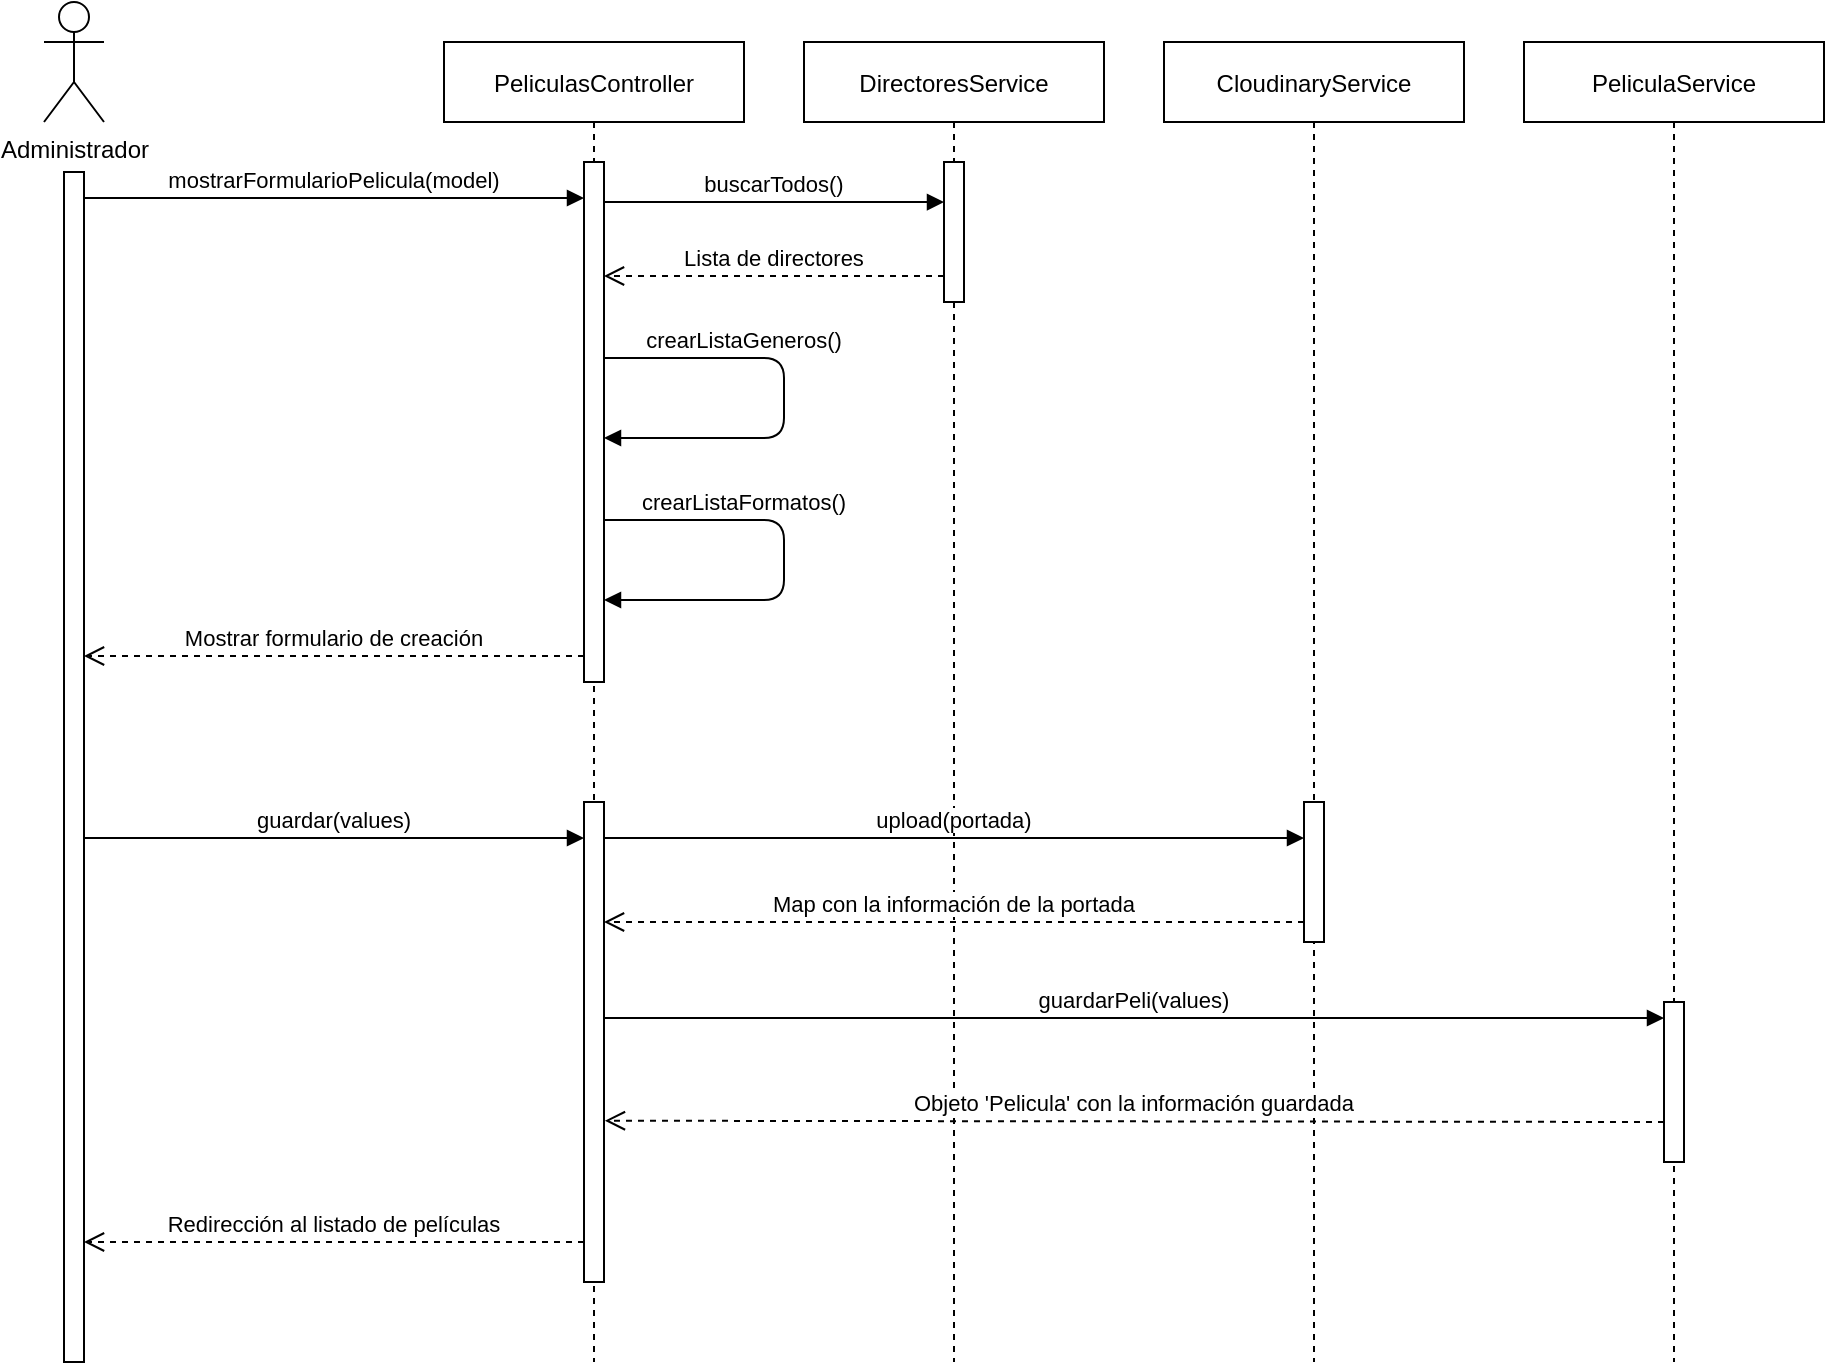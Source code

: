 <mxfile version="18.2.1" type="device" pages="5"><diagram id="OSmtqPfYrE3mw6EYDv1X" name="Crear una película"><mxGraphModel dx="2831" dy="762" grid="1" gridSize="10" guides="1" tooltips="1" connect="1" arrows="1" fold="1" page="1" pageScale="1" pageWidth="1169" pageHeight="827" math="0" shadow="0"><root><mxCell id="0"/><mxCell id="1" parent="0"/><mxCell id="-XKH75kX6dkeIcY6UJxI-1" value="PeliculasController" style="shape=umlLifeline;perimeter=lifelinePerimeter;container=1;collapsible=0;recursiveResize=0;rounded=0;shadow=0;strokeWidth=1;" vertex="1" parent="1"><mxGeometry x="180" y="80" width="150" height="660" as="geometry"/></mxCell><mxCell id="-XKH75kX6dkeIcY6UJxI-2" value="" style="points=[];perimeter=orthogonalPerimeter;rounded=0;shadow=0;strokeWidth=1;" vertex="1" parent="-XKH75kX6dkeIcY6UJxI-1"><mxGeometry x="70" y="60" width="10" height="260" as="geometry"/></mxCell><mxCell id="-XKH75kX6dkeIcY6UJxI-3" value="Mostrar formulario de creación" style="verticalAlign=bottom;endArrow=open;dashed=1;endSize=8;exitX=0;exitY=0.95;shadow=0;strokeWidth=1;" edge="1" parent="1" source="-XKH75kX6dkeIcY6UJxI-2" target="-XKH75kX6dkeIcY6UJxI-6"><mxGeometry relative="1" as="geometry"><mxPoint x="275" y="236" as="targetPoint"/></mxGeometry></mxCell><mxCell id="-XKH75kX6dkeIcY6UJxI-4" value="mostrarFormularioPelicula(model)" style="verticalAlign=bottom;endArrow=block;entryX=0;entryY=0;shadow=0;strokeWidth=1;" edge="1" parent="1"><mxGeometry relative="1" as="geometry"><mxPoint y="158.0" as="sourcePoint"/><mxPoint x="250" y="158.0" as="targetPoint"/></mxGeometry></mxCell><mxCell id="-XKH75kX6dkeIcY6UJxI-5" value="Administrador" style="shape=umlActor;verticalLabelPosition=bottom;verticalAlign=top;html=1;outlineConnect=0;" vertex="1" parent="1"><mxGeometry x="-20" y="60" width="30" height="60" as="geometry"/></mxCell><mxCell id="-XKH75kX6dkeIcY6UJxI-6" value="" style="points=[];perimeter=orthogonalPerimeter;rounded=0;shadow=0;strokeWidth=1;" vertex="1" parent="1"><mxGeometry x="-10" y="145" width="10" height="595" as="geometry"/></mxCell><mxCell id="-XKH75kX6dkeIcY6UJxI-7" value="DirectoresService" style="shape=umlLifeline;perimeter=lifelinePerimeter;container=1;collapsible=0;recursiveResize=0;rounded=0;shadow=0;strokeWidth=1;" vertex="1" parent="1"><mxGeometry x="360" y="80" width="150" height="660" as="geometry"/></mxCell><mxCell id="-XKH75kX6dkeIcY6UJxI-8" value="" style="points=[];perimeter=orthogonalPerimeter;rounded=0;shadow=0;strokeWidth=1;" vertex="1" parent="-XKH75kX6dkeIcY6UJxI-7"><mxGeometry x="70" y="60" width="10" height="70" as="geometry"/></mxCell><mxCell id="-XKH75kX6dkeIcY6UJxI-9" value="buscarTodos()" style="verticalAlign=bottom;endArrow=block;shadow=0;strokeWidth=1;entryX=0;entryY=0.286;entryDx=0;entryDy=0;entryPerimeter=0;" edge="1" parent="1" target="-XKH75kX6dkeIcY6UJxI-8"><mxGeometry relative="1" as="geometry"><mxPoint x="260" y="160" as="sourcePoint"/><mxPoint x="400" y="160" as="targetPoint"/></mxGeometry></mxCell><mxCell id="-XKH75kX6dkeIcY6UJxI-10" value="Lista de directores" style="verticalAlign=bottom;endArrow=open;dashed=1;endSize=8;shadow=0;strokeWidth=1;" edge="1" parent="1"><mxGeometry relative="1" as="geometry"><mxPoint x="260" y="197.0" as="targetPoint"/><mxPoint x="430" y="197" as="sourcePoint"/></mxGeometry></mxCell><mxCell id="-XKH75kX6dkeIcY6UJxI-11" value="crearListaGeneros()" style="verticalAlign=bottom;endArrow=block;shadow=0;strokeWidth=1;" edge="1" parent="1"><mxGeometry x="-0.364" relative="1" as="geometry"><mxPoint x="260" y="238" as="sourcePoint"/><mxPoint x="260" y="278" as="targetPoint"/><Array as="points"><mxPoint x="350" y="238"/><mxPoint x="350" y="278"/></Array><mxPoint as="offset"/></mxGeometry></mxCell><mxCell id="-XKH75kX6dkeIcY6UJxI-12" value="crearListaFormatos()" style="verticalAlign=bottom;endArrow=block;shadow=0;strokeWidth=1;" edge="1" parent="1"><mxGeometry x="-0.364" relative="1" as="geometry"><mxPoint x="260" y="319" as="sourcePoint"/><mxPoint x="260" y="359" as="targetPoint"/><Array as="points"><mxPoint x="350" y="319"/><mxPoint x="350" y="359"/></Array><mxPoint as="offset"/></mxGeometry></mxCell><mxCell id="-XKH75kX6dkeIcY6UJxI-13" value="guardar(values)" style="verticalAlign=bottom;endArrow=block;entryX=0;entryY=0;shadow=0;strokeWidth=1;" edge="1" parent="1"><mxGeometry relative="1" as="geometry"><mxPoint y="478" as="sourcePoint"/><mxPoint x="250" y="478" as="targetPoint"/></mxGeometry></mxCell><mxCell id="-XKH75kX6dkeIcY6UJxI-14" value="" style="points=[];perimeter=orthogonalPerimeter;rounded=0;shadow=0;strokeWidth=1;" vertex="1" parent="1"><mxGeometry x="250" y="460" width="10" height="240" as="geometry"/></mxCell><mxCell id="-XKH75kX6dkeIcY6UJxI-15" value="CloudinaryService" style="shape=umlLifeline;perimeter=lifelinePerimeter;container=1;collapsible=0;recursiveResize=0;rounded=0;shadow=0;strokeWidth=1;" vertex="1" parent="1"><mxGeometry x="540" y="80" width="150" height="660" as="geometry"/></mxCell><mxCell id="-XKH75kX6dkeIcY6UJxI-16" value="" style="points=[];perimeter=orthogonalPerimeter;rounded=0;shadow=0;strokeWidth=1;" vertex="1" parent="-XKH75kX6dkeIcY6UJxI-15"><mxGeometry x="70" y="380" width="10" height="70" as="geometry"/></mxCell><mxCell id="-XKH75kX6dkeIcY6UJxI-17" value="PeliculaService" style="shape=umlLifeline;perimeter=lifelinePerimeter;container=1;collapsible=0;recursiveResize=0;rounded=0;shadow=0;strokeWidth=1;" vertex="1" parent="1"><mxGeometry x="720" y="80" width="150" height="660" as="geometry"/></mxCell><mxCell id="-XKH75kX6dkeIcY6UJxI-18" value="" style="points=[];perimeter=orthogonalPerimeter;rounded=0;shadow=0;strokeWidth=1;" vertex="1" parent="-XKH75kX6dkeIcY6UJxI-17"><mxGeometry x="70" y="480" width="10" height="80" as="geometry"/></mxCell><mxCell id="-XKH75kX6dkeIcY6UJxI-19" value="upload(portada)" style="verticalAlign=bottom;endArrow=block;shadow=0;strokeWidth=1;" edge="1" parent="1"><mxGeometry relative="1" as="geometry"><mxPoint x="260" y="478" as="sourcePoint"/><mxPoint x="610" y="478" as="targetPoint"/></mxGeometry></mxCell><mxCell id="-XKH75kX6dkeIcY6UJxI-20" value="Map con la información de la portada" style="verticalAlign=bottom;endArrow=open;dashed=1;endSize=8;exitX=0;exitY=0.95;shadow=0;strokeWidth=1;" edge="1" parent="1"><mxGeometry relative="1" as="geometry"><mxPoint x="260" y="520" as="targetPoint"/><mxPoint x="610" y="520" as="sourcePoint"/></mxGeometry></mxCell><mxCell id="-XKH75kX6dkeIcY6UJxI-21" value="guardarPeli(values)" style="verticalAlign=bottom;endArrow=block;shadow=0;strokeWidth=1;" edge="1" parent="1"><mxGeometry relative="1" as="geometry"><mxPoint x="260" y="568" as="sourcePoint"/><mxPoint x="790" y="568" as="targetPoint"/></mxGeometry></mxCell><mxCell id="-XKH75kX6dkeIcY6UJxI-22" value="Objeto 'Pelicula' con la información guardada" style="verticalAlign=bottom;endArrow=open;dashed=1;endSize=8;exitX=0;exitY=0.95;shadow=0;strokeWidth=1;entryX=1.046;entryY=0.664;entryDx=0;entryDy=0;entryPerimeter=0;" edge="1" parent="1" target="-XKH75kX6dkeIcY6UJxI-14"><mxGeometry relative="1" as="geometry"><mxPoint x="440" y="620" as="targetPoint"/><mxPoint x="790" y="620" as="sourcePoint"/></mxGeometry></mxCell><mxCell id="-XKH75kX6dkeIcY6UJxI-23" value="Redirección al listado de películas" style="verticalAlign=bottom;endArrow=open;dashed=1;endSize=8;exitX=0;exitY=0.95;shadow=0;strokeWidth=1;" edge="1" parent="1"><mxGeometry relative="1" as="geometry"><mxPoint y="680" as="targetPoint"/><mxPoint x="250" y="680" as="sourcePoint"/></mxGeometry></mxCell></root></mxGraphModel></diagram><diagram id="kgpKYQtTHZ0yAKxKKP6v" name="Crear un director"><mxGraphModel dx="3066" dy="1016" grid="1" gridSize="10" guides="1" tooltips="1" connect="1" arrows="1" fold="1" page="1" pageScale="1" pageWidth="850" pageHeight="1100" math="0" shadow="0"><root><mxCell id="0"/><mxCell id="1" parent="0"/><mxCell id="3nuBFxr9cyL0pnOWT2aG-5" value="DirectoresController" style="shape=umlLifeline;perimeter=lifelinePerimeter;container=1;collapsible=0;recursiveResize=0;rounded=0;shadow=0;strokeWidth=1;" parent="1" vertex="1"><mxGeometry x="180" y="80" width="150" height="440" as="geometry"/></mxCell><mxCell id="3nuBFxr9cyL0pnOWT2aG-6" value="" style="points=[];perimeter=orthogonalPerimeter;rounded=0;shadow=0;strokeWidth=1;" parent="3nuBFxr9cyL0pnOWT2aG-5" vertex="1"><mxGeometry x="70" y="60" width="10" height="90" as="geometry"/></mxCell><mxCell id="3nuBFxr9cyL0pnOWT2aG-7" value="Mostrar formulario de creación" style="verticalAlign=bottom;endArrow=open;dashed=1;endSize=8;exitX=0;exitY=0.95;shadow=0;strokeWidth=1;" parent="1" edge="1"><mxGeometry relative="1" as="geometry"><mxPoint y="217" as="targetPoint"/><mxPoint x="250" y="217" as="sourcePoint"/></mxGeometry></mxCell><mxCell id="3nuBFxr9cyL0pnOWT2aG-8" value="mostrarFormularioDirector()" style="verticalAlign=bottom;endArrow=block;entryX=0;entryY=0;shadow=0;strokeWidth=1;" parent="1" edge="1"><mxGeometry relative="1" as="geometry"><mxPoint y="158.0" as="sourcePoint"/><mxPoint x="250" y="158.0" as="targetPoint"/></mxGeometry></mxCell><mxCell id="b2JAl6VLFh0a2Jzm4gF9-1" value="Administrador" style="shape=umlActor;verticalLabelPosition=bottom;verticalAlign=top;html=1;outlineConnect=0;" parent="1" vertex="1"><mxGeometry x="-20" y="60" width="30" height="60" as="geometry"/></mxCell><mxCell id="3nuBFxr9cyL0pnOWT2aG-2" value="" style="points=[];perimeter=orthogonalPerimeter;rounded=0;shadow=0;strokeWidth=1;" parent="1" vertex="1"><mxGeometry x="-10" y="145" width="10" height="375" as="geometry"/></mxCell><mxCell id="b2JAl6VLFh0a2Jzm4gF9-4" value="DirectoresService" style="shape=umlLifeline;perimeter=lifelinePerimeter;container=1;collapsible=0;recursiveResize=0;rounded=0;shadow=0;strokeWidth=1;" parent="1" vertex="1"><mxGeometry x="560" y="80" width="150" height="440" as="geometry"/></mxCell><mxCell id="b2JAl6VLFh0a2Jzm4gF9-5" value="" style="points=[];perimeter=orthogonalPerimeter;rounded=0;shadow=0;strokeWidth=1;" parent="b2JAl6VLFh0a2Jzm4gF9-4" vertex="1"><mxGeometry x="70" y="290" width="10" height="70" as="geometry"/></mxCell><mxCell id="b2JAl6VLFh0a2Jzm4gF9-15" value="guardar(values)" style="verticalAlign=bottom;endArrow=block;entryX=0;entryY=0;shadow=0;strokeWidth=1;" parent="1" edge="1"><mxGeometry relative="1" as="geometry"><mxPoint y="288.0" as="sourcePoint"/><mxPoint x="250" y="288.0" as="targetPoint"/></mxGeometry></mxCell><mxCell id="b2JAl6VLFh0a2Jzm4gF9-16" value="" style="points=[];perimeter=orthogonalPerimeter;rounded=0;shadow=0;strokeWidth=1;" parent="1" vertex="1"><mxGeometry x="250" y="270" width="10" height="210" as="geometry"/></mxCell><mxCell id="b2JAl6VLFh0a2Jzm4gF9-17" value="CloudinaryService" style="shape=umlLifeline;perimeter=lifelinePerimeter;container=1;collapsible=0;recursiveResize=0;rounded=0;shadow=0;strokeWidth=1;" parent="1" vertex="1"><mxGeometry x="370" y="80" width="150" height="440" as="geometry"/></mxCell><mxCell id="b2JAl6VLFh0a2Jzm4gF9-18" value="" style="points=[];perimeter=orthogonalPerimeter;rounded=0;shadow=0;strokeWidth=1;" parent="b2JAl6VLFh0a2Jzm4gF9-17" vertex="1"><mxGeometry x="70" y="190" width="10" height="70" as="geometry"/></mxCell><mxCell id="b2JAl6VLFh0a2Jzm4gF9-21" value="upload(foto)" style="verticalAlign=bottom;endArrow=block;shadow=0;strokeWidth=1;entryX=-0.092;entryY=0.254;entryDx=0;entryDy=0;entryPerimeter=0;" parent="1" edge="1" target="b2JAl6VLFh0a2Jzm4gF9-18"><mxGeometry relative="1" as="geometry"><mxPoint x="260" y="288" as="sourcePoint"/><mxPoint x="610" y="288" as="targetPoint"/></mxGeometry></mxCell><mxCell id="b2JAl6VLFh0a2Jzm4gF9-22" value="Map con la información de la foto" style="verticalAlign=bottom;endArrow=open;dashed=1;endSize=8;shadow=0;strokeWidth=1;" parent="1" edge="1"><mxGeometry relative="1" as="geometry"><mxPoint x="260" y="330" as="targetPoint"/><mxPoint x="440" y="330" as="sourcePoint"/></mxGeometry></mxCell><mxCell id="b2JAl6VLFh0a2Jzm4gF9-25" value="Redirección al listado de directores" style="verticalAlign=bottom;endArrow=open;dashed=1;endSize=8;exitX=0;exitY=0.95;shadow=0;strokeWidth=1;" parent="1" edge="1"><mxGeometry relative="1" as="geometry"><mxPoint y="460.0" as="targetPoint"/><mxPoint x="250" y="460.0" as="sourcePoint"/></mxGeometry></mxCell><mxCell id="OohuZVw00bPnrQeAnctl-1" value="Objeto 'Director' con la información guardada" style="verticalAlign=bottom;endArrow=open;dashed=1;endSize=8;exitX=-0.079;exitY=0.971;shadow=0;strokeWidth=1;exitDx=0;exitDy=0;exitPerimeter=0;" edge="1" parent="1" source="b2JAl6VLFh0a2Jzm4gF9-5"><mxGeometry relative="1" as="geometry"><mxPoint x="260" y="437" as="targetPoint"/><mxPoint x="510" y="437" as="sourcePoint"/></mxGeometry></mxCell><mxCell id="OohuZVw00bPnrQeAnctl-2" value="guardarDirector(values)" style="verticalAlign=bottom;endArrow=block;entryX=-0.014;entryY=0.125;shadow=0;strokeWidth=1;entryDx=0;entryDy=0;entryPerimeter=0;" edge="1" parent="1" target="b2JAl6VLFh0a2Jzm4gF9-5"><mxGeometry relative="1" as="geometry"><mxPoint x="260" y="378.0" as="sourcePoint"/><mxPoint x="510" y="378.0" as="targetPoint"/></mxGeometry></mxCell></root></mxGraphModel></diagram><diagram id="Zm-DUqBRzQ4czoVD2Dc7" name="Crear una cuenta"><mxGraphModel dx="3726" dy="1172" grid="1" gridSize="10" guides="1" tooltips="1" connect="1" arrows="1" fold="1" page="1" pageScale="1" pageWidth="1169" pageHeight="827" math="0" shadow="0"><root><mxCell id="0"/><mxCell id="1" parent="0"/><mxCell id="V7uCM0CvGip_qHpIzMWR-1" value="UsuariosRestController" style="shape=umlLifeline;perimeter=lifelinePerimeter;container=1;collapsible=0;recursiveResize=0;rounded=0;shadow=0;strokeWidth=1;" vertex="1" parent="1"><mxGeometry x="180" y="80" width="150" height="570" as="geometry"/></mxCell><mxCell id="V7uCM0CvGip_qHpIzMWR-2" value="" style="points=[];perimeter=orthogonalPerimeter;rounded=0;shadow=0;strokeWidth=1;" vertex="1" parent="V7uCM0CvGip_qHpIzMWR-1"><mxGeometry x="70" y="60" width="10" height="490" as="geometry"/></mxCell><mxCell id="V7uCM0CvGip_qHpIzMWR-3" value="Usuario creado y un código 200" style="verticalAlign=bottom;endArrow=open;dashed=1;endSize=8;exitX=0;exitY=0.95;shadow=0;strokeWidth=1;" edge="1" parent="1"><mxGeometry relative="1" as="geometry"><mxPoint y="597.0" as="targetPoint"/><mxPoint x="250" y="597.0" as="sourcePoint"/></mxGeometry></mxCell><mxCell id="V7uCM0CvGip_qHpIzMWR-4" value="registro(createUsuarioDTO)" style="verticalAlign=bottom;endArrow=block;entryX=0;entryY=0;shadow=0;strokeWidth=1;" edge="1" parent="1"><mxGeometry relative="1" as="geometry"><mxPoint y="158.0" as="sourcePoint"/><mxPoint x="250" y="158.0" as="targetPoint"/></mxGeometry></mxCell><mxCell id="V7uCM0CvGip_qHpIzMWR-5" value="Cliente" style="shape=umlActor;verticalLabelPosition=bottom;verticalAlign=top;html=1;outlineConnect=0;" vertex="1" parent="1"><mxGeometry x="-20" y="60" width="30" height="60" as="geometry"/></mxCell><mxCell id="V7uCM0CvGip_qHpIzMWR-6" value="" style="points=[];perimeter=orthogonalPerimeter;rounded=0;shadow=0;strokeWidth=1;" vertex="1" parent="1"><mxGeometry x="-10" y="145" width="10" height="485" as="geometry"/></mxCell><mxCell id="V7uCM0CvGip_qHpIzMWR-7" value="UsuarioService" style="shape=umlLifeline;perimeter=lifelinePerimeter;container=1;collapsible=0;recursiveResize=0;rounded=0;shadow=0;strokeWidth=1;" vertex="1" parent="1"><mxGeometry x="360" y="80" width="150" height="570" as="geometry"/></mxCell><mxCell id="V7uCM0CvGip_qHpIzMWR-8" value="" style="points=[];perimeter=orthogonalPerimeter;rounded=0;shadow=0;strokeWidth=1;" vertex="1" parent="V7uCM0CvGip_qHpIzMWR-7"><mxGeometry x="70" y="70" width="10" height="70" as="geometry"/></mxCell><mxCell id="V7uCM0CvGip_qHpIzMWR-15" value="UsuarioMapper" style="shape=umlLifeline;perimeter=lifelinePerimeter;container=1;collapsible=0;recursiveResize=0;rounded=0;shadow=0;strokeWidth=1;" vertex="1" parent="1"><mxGeometry x="540" y="80" width="150" height="570" as="geometry"/></mxCell><mxCell id="V7uCM0CvGip_qHpIzMWR-16" value="" style="points=[];perimeter=orthogonalPerimeter;rounded=0;shadow=0;strokeWidth=1;" vertex="1" parent="V7uCM0CvGip_qHpIzMWR-15"><mxGeometry x="70" y="160" width="10" height="70" as="geometry"/></mxCell><mxCell id="V7uCM0CvGip_qHpIzMWR-17" value="PerfilService" style="shape=umlLifeline;perimeter=lifelinePerimeter;container=1;collapsible=0;recursiveResize=0;rounded=0;shadow=0;strokeWidth=1;" vertex="1" parent="1"><mxGeometry x="900" y="80" width="150" height="570" as="geometry"/></mxCell><mxCell id="V7uCM0CvGip_qHpIzMWR-18" value="" style="points=[];perimeter=orthogonalPerimeter;rounded=0;shadow=0;strokeWidth=1;" vertex="1" parent="V7uCM0CvGip_qHpIzMWR-17"><mxGeometry x="70" y="360" width="10" height="60" as="geometry"/></mxCell><mxCell id="V7uCM0CvGip_qHpIzMWR-24" value="buscarEmail(email)" style="verticalAlign=bottom;endArrow=block;entryX=-0.009;entryY=0.256;shadow=0;strokeWidth=1;entryDx=0;entryDy=0;entryPerimeter=0;" edge="1" parent="1"><mxGeometry relative="1" as="geometry"><mxPoint x="260" y="168.0" as="sourcePoint"/><mxPoint x="429.91" y="167.92" as="targetPoint"/></mxGeometry></mxCell><mxCell id="V7uCM0CvGip_qHpIzMWR-26" value="¿El usuario existe en la bbdd?" style="verticalAlign=bottom;endArrow=open;dashed=1;endSize=8;exitX=0;exitY=0.95;shadow=0;strokeWidth=1;" edge="1" parent="1"><mxGeometry relative="1" as="geometry"><mxPoint x="260" y="207" as="targetPoint"/><mxPoint x="430" y="207.0" as="sourcePoint"/></mxGeometry></mxCell><mxCell id="V7uCM0CvGip_qHpIzMWR-27" value="Si el usuario existe, se devuelve un error" style="verticalAlign=bottom;endArrow=open;dashed=1;endSize=8;exitX=0;exitY=0.95;shadow=0;strokeWidth=1;" edge="1" parent="1"><mxGeometry relative="1" as="geometry"><mxPoint y="217.0" as="targetPoint"/><mxPoint x="250" y="217.0" as="sourcePoint"/></mxGeometry></mxCell><mxCell id="V7uCM0CvGip_qHpIzMWR-28" value="toUsuario(createUsuarioDTO)" style="verticalAlign=bottom;endArrow=block;shadow=0;strokeWidth=1;" edge="1" parent="1" target="V7uCM0CvGip_qHpIzMWR-16"><mxGeometry relative="1" as="geometry"><mxPoint x="260" y="248.0" as="sourcePoint"/><mxPoint x="510" y="248.0" as="targetPoint"/></mxGeometry></mxCell><mxCell id="V7uCM0CvGip_qHpIzMWR-29" value="CreateUsuarioDTO convertido a Usuario" style="verticalAlign=bottom;endArrow=open;dashed=1;endSize=8;exitX=-0.113;exitY=0.941;shadow=0;strokeWidth=1;exitDx=0;exitDy=0;exitPerimeter=0;" edge="1" parent="1"><mxGeometry relative="1" as="geometry"><mxPoint x="260" y="301.0" as="targetPoint"/><mxPoint x="608.87" y="299.87" as="sourcePoint"/></mxGeometry></mxCell><mxCell id="V7uCM0CvGip_qHpIzMWR-30" value="buscarPerfil(2)" style="verticalAlign=bottom;endArrow=block;shadow=0;strokeWidth=1;entryX=-0.3;entryY=0.15;entryDx=0;entryDy=0;entryPerimeter=0;" edge="1" parent="1" target="V7uCM0CvGip_qHpIzMWR-18"><mxGeometry relative="1" as="geometry"><mxPoint x="260" y="448.0" as="sourcePoint"/><mxPoint x="610" y="448.0" as="targetPoint"/></mxGeometry></mxCell><mxCell id="V7uCM0CvGip_qHpIzMWR-31" value="Objeto 'Perfil' encontrado" style="verticalAlign=bottom;endArrow=open;dashed=1;endSize=8;shadow=0;strokeWidth=1;exitX=-0.233;exitY=0.833;exitDx=0;exitDy=0;exitPerimeter=0;" edge="1" parent="1" source="V7uCM0CvGip_qHpIzMWR-18"><mxGeometry relative="1" as="geometry"><mxPoint x="260" y="490" as="targetPoint"/><mxPoint x="790" y="490" as="sourcePoint"/></mxGeometry></mxCell><mxCell id="V7uCM0CvGip_qHpIzMWR-32" value="PasswordEncoder" style="shape=umlLifeline;perimeter=lifelinePerimeter;container=1;collapsible=0;recursiveResize=0;rounded=0;shadow=0;strokeWidth=1;" vertex="1" parent="1"><mxGeometry x="721" y="80" width="150" height="570" as="geometry"/></mxCell><mxCell id="V7uCM0CvGip_qHpIzMWR-33" value="" style="points=[];perimeter=orthogonalPerimeter;rounded=0;shadow=0;strokeWidth=1;" vertex="1" parent="V7uCM0CvGip_qHpIzMWR-32"><mxGeometry x="70" y="260" width="10" height="70" as="geometry"/></mxCell><mxCell id="V7uCM0CvGip_qHpIzMWR-34" value="encode(contraseña)" style="verticalAlign=bottom;endArrow=block;shadow=0;strokeWidth=1;entryX=-0.25;entryY=0.119;entryDx=0;entryDy=0;entryPerimeter=0;" edge="1" parent="1" target="V7uCM0CvGip_qHpIzMWR-33"><mxGeometry relative="1" as="geometry"><mxPoint x="260" y="348.0" as="sourcePoint"/><mxPoint x="610" y="348.0" as="targetPoint"/></mxGeometry></mxCell><mxCell id="V7uCM0CvGip_qHpIzMWR-35" value="Contraseña codificada" style="verticalAlign=bottom;endArrow=open;dashed=1;endSize=8;exitX=-0.083;exitY=0.869;shadow=0;strokeWidth=1;exitDx=0;exitDy=0;exitPerimeter=0;" edge="1" parent="1" source="V7uCM0CvGip_qHpIzMWR-33"><mxGeometry relative="1" as="geometry"><mxPoint x="260" y="401.0" as="targetPoint"/><mxPoint x="608.87" y="399.87" as="sourcePoint"/></mxGeometry></mxCell><mxCell id="V7uCM0CvGip_qHpIzMWR-36" value="MailService" style="shape=umlLifeline;perimeter=lifelinePerimeter;container=1;collapsible=0;recursiveResize=0;rounded=0;shadow=0;strokeWidth=1;" vertex="1" parent="1"><mxGeometry x="1080" y="80" width="150" height="570" as="geometry"/></mxCell><mxCell id="V7uCM0CvGip_qHpIzMWR-37" value="" style="points=[];perimeter=orthogonalPerimeter;rounded=0;shadow=0;strokeWidth=1;" vertex="1" parent="V7uCM0CvGip_qHpIzMWR-36"><mxGeometry x="70" y="438" width="10" height="60" as="geometry"/></mxCell><mxCell id="V7uCM0CvGip_qHpIzMWR-38" value="sendEmail(values)" style="verticalAlign=bottom;endArrow=block;shadow=0;strokeWidth=1;" edge="1" parent="1"><mxGeometry relative="1" as="geometry"><mxPoint x="260" y="528" as="sourcePoint"/><mxPoint x="1150" y="530" as="targetPoint"/></mxGeometry></mxCell><mxCell id="V7uCM0CvGip_qHpIzMWR-39" value="Email enviado al correo introducido por el usuario" style="verticalAlign=bottom;endArrow=open;dashed=1;endSize=8;shadow=0;strokeWidth=1;exitX=-0.317;exitY=0.797;exitDx=0;exitDy=0;exitPerimeter=0;" edge="1" parent="1" source="V7uCM0CvGip_qHpIzMWR-37"><mxGeometry relative="1" as="geometry"><mxPoint x="260" y="570" as="targetPoint"/><mxPoint x="967.67" y="569.98" as="sourcePoint"/></mxGeometry></mxCell></root></mxGraphModel></diagram><diagram id="zrF_FLgyu-WitZOrRpDx" name="Iniciar sesión"><mxGraphModel dx="2831" dy="762" grid="1" gridSize="10" guides="1" tooltips="1" connect="1" arrows="1" fold="1" page="1" pageScale="1" pageWidth="1169" pageHeight="827" math="0" shadow="0"><root><mxCell id="0"/><mxCell id="1" parent="0"/><mxCell id="L3Te0-UmRhhzfA8O9_dt-1" value="UsuariosRestController" style="shape=umlLifeline;perimeter=lifelinePerimeter;container=1;collapsible=0;recursiveResize=0;rounded=0;shadow=0;strokeWidth=1;" vertex="1" parent="1"><mxGeometry x="180" y="80" width="150" height="230" as="geometry"/></mxCell><mxCell id="L3Te0-UmRhhzfA8O9_dt-2" value="" style="points=[];perimeter=orthogonalPerimeter;rounded=0;shadow=0;strokeWidth=1;" vertex="1" parent="L3Te0-UmRhhzfA8O9_dt-1"><mxGeometry x="70" y="60" width="10" height="140" as="geometry"/></mxCell><mxCell id="L3Te0-UmRhhzfA8O9_dt-4" value="login(values)" style="verticalAlign=bottom;endArrow=block;entryX=0;entryY=0;shadow=0;strokeWidth=1;" edge="1" parent="1"><mxGeometry relative="1" as="geometry"><mxPoint y="158" as="sourcePoint"/><mxPoint x="250" y="158" as="targetPoint"/></mxGeometry></mxCell><mxCell id="L3Te0-UmRhhzfA8O9_dt-5" value="Cliente" style="shape=umlActor;verticalLabelPosition=bottom;verticalAlign=top;html=1;outlineConnect=0;" vertex="1" parent="1"><mxGeometry x="-20" y="60" width="30" height="60" as="geometry"/></mxCell><mxCell id="L3Te0-UmRhhzfA8O9_dt-6" value="" style="points=[];perimeter=orthogonalPerimeter;rounded=0;shadow=0;strokeWidth=1;" vertex="1" parent="1"><mxGeometry x="-10" y="145" width="10" height="135" as="geometry"/></mxCell><mxCell id="L3Te0-UmRhhzfA8O9_dt-7" value="UsuarioService" style="shape=umlLifeline;perimeter=lifelinePerimeter;container=1;collapsible=0;recursiveResize=0;rounded=0;shadow=0;strokeWidth=1;" vertex="1" parent="1"><mxGeometry x="360" y="80" width="150" height="230" as="geometry"/></mxCell><mxCell id="L3Te0-UmRhhzfA8O9_dt-8" value="" style="points=[];perimeter=orthogonalPerimeter;rounded=0;shadow=0;strokeWidth=1;" vertex="1" parent="L3Te0-UmRhhzfA8O9_dt-7"><mxGeometry x="70" y="70" width="10" height="70" as="geometry"/></mxCell><mxCell id="L3Te0-UmRhhzfA8O9_dt-13" value="usuarioEncontrado(values)" style="verticalAlign=bottom;endArrow=block;entryX=-0.009;entryY=0.256;shadow=0;strokeWidth=1;entryDx=0;entryDy=0;entryPerimeter=0;" edge="1" parent="1"><mxGeometry relative="1" as="geometry"><mxPoint x="260" y="168" as="sourcePoint"/><mxPoint x="429.91" y="167.92" as="targetPoint"/></mxGeometry></mxCell><mxCell id="L3Te0-UmRhhzfA8O9_dt-14" value="¿El usuario existe en la bbdd?" style="verticalAlign=bottom;endArrow=open;dashed=1;endSize=8;exitX=0;exitY=0.95;shadow=0;strokeWidth=1;" edge="1" parent="1"><mxGeometry relative="1" as="geometry"><mxPoint x="260" y="207" as="targetPoint"/><mxPoint x="430" y="207.0" as="sourcePoint"/></mxGeometry></mxCell><mxCell id="L3Te0-UmRhhzfA8O9_dt-15" value="Si el usuario no existe se devuelve un 404" style="verticalAlign=bottom;endArrow=open;dashed=1;endSize=8;exitX=0;exitY=0.95;shadow=0;strokeWidth=1;" edge="1" parent="1"><mxGeometry relative="1" as="geometry"><mxPoint y="217.0" as="targetPoint"/><mxPoint x="250" y="217.0" as="sourcePoint"/></mxGeometry></mxCell><mxCell id="L3Te0-UmRhhzfA8O9_dt-28" value="Si el usuario existe se devuelve un 200" style="verticalAlign=bottom;endArrow=open;dashed=1;endSize=8;exitX=0;exitY=0.95;shadow=0;strokeWidth=1;" edge="1" parent="1"><mxGeometry relative="1" as="geometry"><mxPoint y="251.0" as="targetPoint"/><mxPoint x="250" y="251.0" as="sourcePoint"/></mxGeometry></mxCell></root></mxGraphModel></diagram><diagram id="m3IhQLnLjFBf5TU-eCrd" name="Nuevo pedido"><mxGraphModel dx="3016" dy="847" grid="1" gridSize="10" guides="1" tooltips="1" connect="1" arrows="1" fold="1" page="1" pageScale="1" pageWidth="1169" pageHeight="827" math="0" shadow="0"><root><mxCell id="0"/><mxCell id="1" parent="0"/><mxCell id="7f6cpGnK7xHxIBjx_hif-1" value="UsuariosRestController" style="shape=umlLifeline;perimeter=lifelinePerimeter;container=1;collapsible=0;recursiveResize=0;rounded=0;shadow=0;strokeWidth=1;" vertex="1" parent="1"><mxGeometry x="180" y="80" width="150" height="570" as="geometry"/></mxCell><mxCell id="7f6cpGnK7xHxIBjx_hif-2" value="" style="points=[];perimeter=orthogonalPerimeter;rounded=0;shadow=0;strokeWidth=1;" vertex="1" parent="7f6cpGnK7xHxIBjx_hif-1"><mxGeometry x="70" y="60" width="10" height="490" as="geometry"/></mxCell><mxCell id="7f6cpGnK7xHxIBjx_hif-3" value="Pedido creado y un código 200" style="verticalAlign=bottom;endArrow=open;dashed=1;endSize=8;exitX=0;exitY=0.95;shadow=0;strokeWidth=1;" edge="1" parent="1"><mxGeometry relative="1" as="geometry"><mxPoint y="597.0" as="targetPoint"/><mxPoint x="250" y="597.0" as="sourcePoint"/></mxGeometry></mxCell><mxCell id="7f6cpGnK7xHxIBjx_hif-4" value="anhadirPedidoUsuario(values)" style="verticalAlign=bottom;endArrow=block;entryX=0;entryY=0;shadow=0;strokeWidth=1;" edge="1" parent="1"><mxGeometry relative="1" as="geometry"><mxPoint y="158" as="sourcePoint"/><mxPoint x="250" y="158" as="targetPoint"/></mxGeometry></mxCell><mxCell id="7f6cpGnK7xHxIBjx_hif-5" value="Cliente" style="shape=umlActor;verticalLabelPosition=bottom;verticalAlign=top;html=1;outlineConnect=0;" vertex="1" parent="1"><mxGeometry x="-20" y="60" width="30" height="60" as="geometry"/></mxCell><mxCell id="7f6cpGnK7xHxIBjx_hif-6" value="" style="points=[];perimeter=orthogonalPerimeter;rounded=0;shadow=0;strokeWidth=1;" vertex="1" parent="1"><mxGeometry x="-10" y="145" width="10" height="485" as="geometry"/></mxCell><mxCell id="7f6cpGnK7xHxIBjx_hif-7" value="UsuarioService" style="shape=umlLifeline;perimeter=lifelinePerimeter;container=1;collapsible=0;recursiveResize=0;rounded=0;shadow=0;strokeWidth=1;" vertex="1" parent="1"><mxGeometry x="360" y="80" width="150" height="570" as="geometry"/></mxCell><mxCell id="7f6cpGnK7xHxIBjx_hif-8" value="" style="points=[];perimeter=orthogonalPerimeter;rounded=0;shadow=0;strokeWidth=1;" vertex="1" parent="7f6cpGnK7xHxIBjx_hif-7"><mxGeometry x="70" y="70" width="10" height="70" as="geometry"/></mxCell><mxCell id="7f6cpGnK7xHxIBjx_hif-9" value="PeliculaMapper" style="shape=umlLifeline;perimeter=lifelinePerimeter;container=1;collapsible=0;recursiveResize=0;rounded=0;shadow=0;strokeWidth=1;" vertex="1" parent="1"><mxGeometry x="540" y="80" width="150" height="570" as="geometry"/></mxCell><mxCell id="7f6cpGnK7xHxIBjx_hif-10" value="" style="points=[];perimeter=orthogonalPerimeter;rounded=0;shadow=0;strokeWidth=1;" vertex="1" parent="7f6cpGnK7xHxIBjx_hif-9"><mxGeometry x="70" y="160" width="10" height="70" as="geometry"/></mxCell><mxCell id="7f6cpGnK7xHxIBjx_hif-13" value="buscarPorId(id)" style="verticalAlign=bottom;endArrow=block;entryX=-0.009;entryY=0.256;shadow=0;strokeWidth=1;entryDx=0;entryDy=0;entryPerimeter=0;" edge="1" parent="1"><mxGeometry relative="1" as="geometry"><mxPoint x="260" y="168" as="sourcePoint"/><mxPoint x="429.91" y="167.92" as="targetPoint"/></mxGeometry></mxCell><mxCell id="7f6cpGnK7xHxIBjx_hif-14" value="¿El usuario existe en la bbdd?" style="verticalAlign=bottom;endArrow=open;dashed=1;endSize=8;exitX=0;exitY=0.95;shadow=0;strokeWidth=1;" edge="1" parent="1"><mxGeometry relative="1" as="geometry"><mxPoint x="260" y="207" as="targetPoint"/><mxPoint x="430" y="207.0" as="sourcePoint"/></mxGeometry></mxCell><mxCell id="7f6cpGnK7xHxIBjx_hif-15" value="Si el usuario existe se devuelve un error 404" style="verticalAlign=bottom;endArrow=open;dashed=1;endSize=8;exitX=0;exitY=0.95;shadow=0;strokeWidth=1;" edge="1" parent="1"><mxGeometry relative="1" as="geometry"><mxPoint y="217.0" as="targetPoint"/><mxPoint x="250" y="217.0" as="sourcePoint"/></mxGeometry></mxCell><mxCell id="7f6cpGnK7xHxIBjx_hif-16" value="toListPelicula(peliculasPedidoDTO)" style="verticalAlign=bottom;endArrow=block;shadow=0;strokeWidth=1;" edge="1" parent="1" target="7f6cpGnK7xHxIBjx_hif-10"><mxGeometry relative="1" as="geometry"><mxPoint x="260" y="248" as="sourcePoint"/><mxPoint x="510" y="248.0" as="targetPoint"/></mxGeometry></mxCell><mxCell id="7f6cpGnK7xHxIBjx_hif-17" value="List&lt;PeliculasPedidoDTO&gt; convertido a List&lt;Pelicula&gt;" style="verticalAlign=bottom;endArrow=open;dashed=1;endSize=8;exitX=-0.113;exitY=0.941;shadow=0;strokeWidth=1;exitDx=0;exitDy=0;exitPerimeter=0;" edge="1" parent="1"><mxGeometry relative="1" as="geometry"><mxPoint x="260" y="301.0" as="targetPoint"/><mxPoint x="608.87" y="299.87" as="sourcePoint"/></mxGeometry></mxCell><mxCell id="7f6cpGnK7xHxIBjx_hif-20" value="PeliculaService" style="shape=umlLifeline;perimeter=lifelinePerimeter;container=1;collapsible=0;recursiveResize=0;rounded=0;shadow=0;strokeWidth=1;" vertex="1" parent="1"><mxGeometry x="721" y="80" width="150" height="570" as="geometry"/></mxCell><mxCell id="7f6cpGnK7xHxIBjx_hif-21" value="" style="points=[];perimeter=orthogonalPerimeter;rounded=0;shadow=0;strokeWidth=1;" vertex="1" parent="7f6cpGnK7xHxIBjx_hif-20"><mxGeometry x="70" y="260" width="10" height="150" as="geometry"/></mxCell><mxCell id="7f6cpGnK7xHxIBjx_hif-22" value="buscarPorID(id)" style="verticalAlign=bottom;endArrow=block;shadow=0;strokeWidth=1;" edge="1" parent="1"><mxGeometry relative="1" as="geometry"><mxPoint x="260" y="348" as="sourcePoint"/><mxPoint x="790" y="350" as="targetPoint"/></mxGeometry></mxCell><mxCell id="7f6cpGnK7xHxIBjx_hif-23" value="Objeto 'Pelicula' encontrado" style="verticalAlign=bottom;endArrow=open;dashed=1;endSize=8;exitX=-0.029;exitY=0.474;shadow=0;strokeWidth=1;exitDx=0;exitDy=0;exitPerimeter=0;" edge="1" parent="1"><mxGeometry relative="1" as="geometry"><mxPoint x="260" y="391.0" as="targetPoint"/><mxPoint x="790.71" y="391.62" as="sourcePoint"/></mxGeometry></mxCell><mxCell id="7f6cpGnK7xHxIBjx_hif-30" value="guardarPeli(peli)" style="verticalAlign=bottom;endArrow=block;shadow=0;strokeWidth=1;entryX=0.101;entryY=0.594;entryDx=0;entryDy=0;entryPerimeter=0;" edge="1" parent="1" target="7f6cpGnK7xHxIBjx_hif-21"><mxGeometry relative="1" as="geometry"><mxPoint x="260" y="428" as="sourcePoint"/><mxPoint x="790" y="430" as="targetPoint"/></mxGeometry></mxCell><mxCell id="7f6cpGnK7xHxIBjx_hif-31" value="Objeto 'Pelicula' con la información guardada" style="verticalAlign=bottom;endArrow=open;dashed=1;endSize=8;exitX=-0.029;exitY=0.474;shadow=0;strokeWidth=1;exitDx=0;exitDy=0;exitPerimeter=0;" edge="1" parent="1"><mxGeometry relative="1" as="geometry"><mxPoint x="260" y="471.0" as="targetPoint"/><mxPoint x="790.71" y="471.62" as="sourcePoint"/></mxGeometry></mxCell><mxCell id="7f6cpGnK7xHxIBjx_hif-32" value="" style="points=[];perimeter=orthogonalPerimeter;rounded=0;shadow=0;strokeWidth=1;" vertex="1" parent="1"><mxGeometry x="430" y="500" width="10" height="70" as="geometry"/></mxCell><mxCell id="7f6cpGnK7xHxIBjx_hif-33" value="guardarUsuario(usuario)" style="verticalAlign=bottom;endArrow=block;entryX=-0.009;entryY=0.256;shadow=0;strokeWidth=1;entryDx=0;entryDy=0;entryPerimeter=0;" edge="1" parent="1"><mxGeometry relative="1" as="geometry"><mxPoint x="260" y="518" as="sourcePoint"/><mxPoint x="429.91" y="517.92" as="targetPoint"/></mxGeometry></mxCell><mxCell id="7f6cpGnK7xHxIBjx_hif-34" value="Usuario guardado" style="verticalAlign=bottom;endArrow=open;dashed=1;endSize=8;exitX=0;exitY=0.95;shadow=0;strokeWidth=1;" edge="1" parent="1"><mxGeometry relative="1" as="geometry"><mxPoint x="260" y="557" as="targetPoint"/><mxPoint x="430" y="557.0" as="sourcePoint"/></mxGeometry></mxCell></root></mxGraphModel></diagram></mxfile>